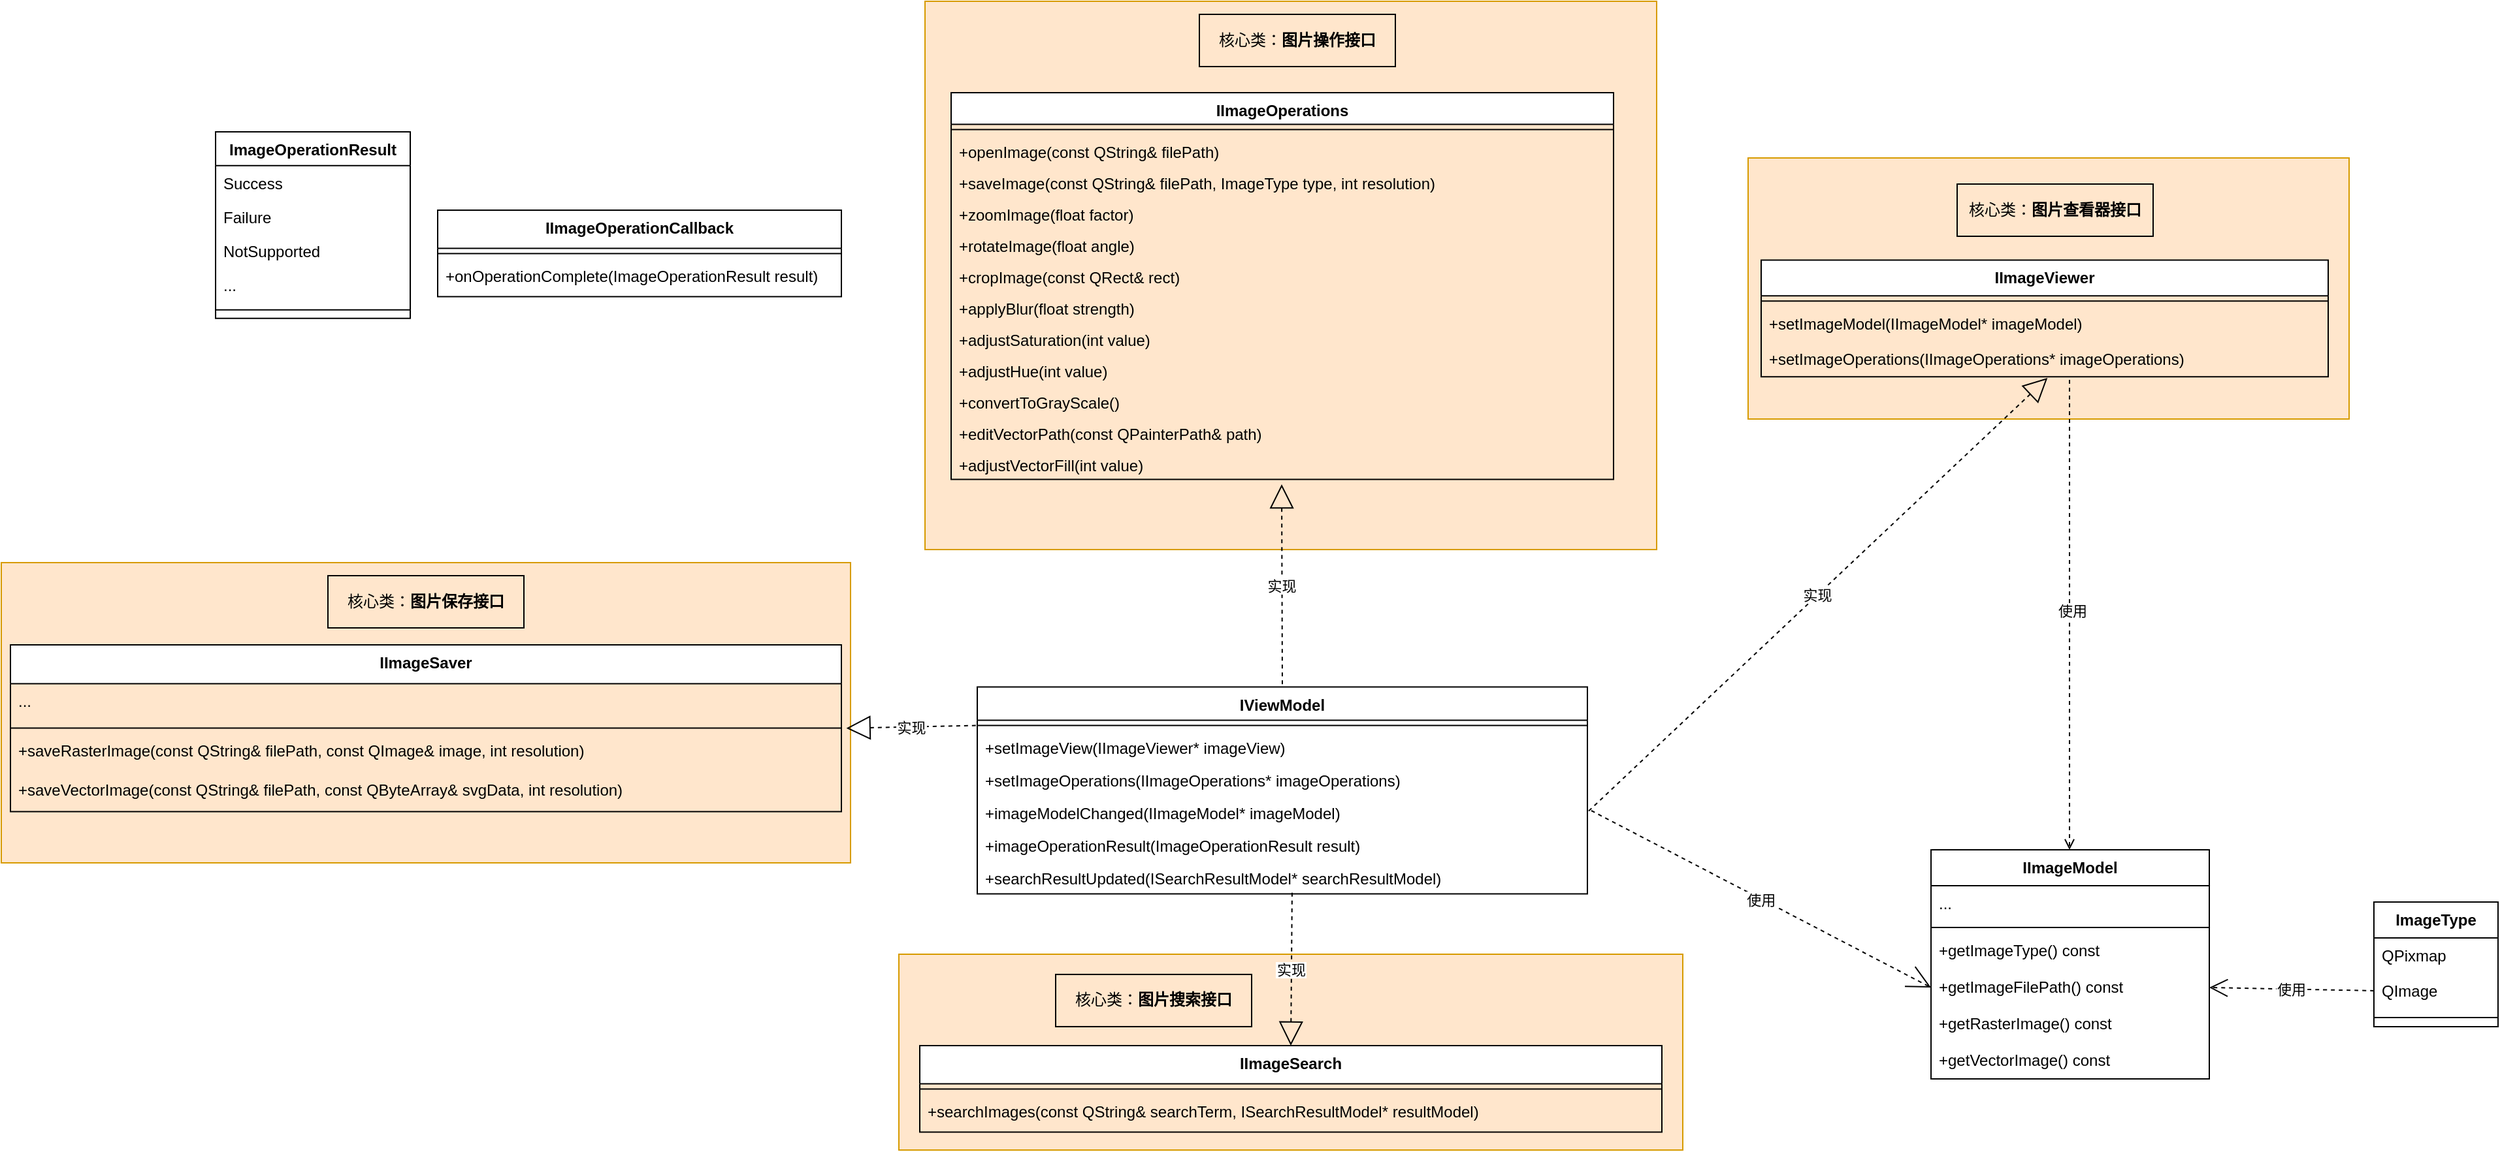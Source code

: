 <mxfile version="21.6.6" type="github">
  <diagram name="第 1 页" id="8G4OzASdrZZu8vnJjRQt">
    <mxGraphModel dx="1970" dy="2260" grid="1" gridSize="10" guides="1" tooltips="1" connect="1" arrows="1" fold="1" page="1" pageScale="1" pageWidth="827" pageHeight="1169" math="0" shadow="0">
      <root>
        <mxCell id="0" />
        <mxCell id="1" parent="0" />
        <mxCell id="LYDf1Ntx3WyGje25WLFu-184" value="" style="rounded=0;whiteSpace=wrap;html=1;fillColor=#ffe6cc;strokeColor=#d79b00;" vertex="1" parent="1">
          <mxGeometry x="820" y="710" width="600" height="150" as="geometry" />
        </mxCell>
        <mxCell id="LYDf1Ntx3WyGje25WLFu-182" value="" style="rounded=0;whiteSpace=wrap;html=1;fillColor=#ffe6cc;strokeColor=#d79b00;" vertex="1" parent="1">
          <mxGeometry x="1470" y="100" width="460" height="200" as="geometry" />
        </mxCell>
        <mxCell id="LYDf1Ntx3WyGje25WLFu-178" value="" style="rounded=0;whiteSpace=wrap;html=1;fillColor=#ffe6cc;strokeColor=#d79b00;" vertex="1" parent="1">
          <mxGeometry x="133" y="410" width="650" height="230" as="geometry" />
        </mxCell>
        <mxCell id="LYDf1Ntx3WyGje25WLFu-176" value="" style="rounded=0;whiteSpace=wrap;html=1;fillColor=#ffe6cc;strokeColor=#d79b00;" vertex="1" parent="1">
          <mxGeometry x="840" y="-20" width="560" height="420" as="geometry" />
        </mxCell>
        <mxCell id="LYDf1Ntx3WyGje25WLFu-102" value="ImageType" style="swimlane;fontStyle=1;align=center;verticalAlign=top;childLayout=stackLayout;horizontal=1;startSize=27.429;horizontalStack=0;resizeParent=1;resizeParentMax=0;resizeLast=0;collapsible=0;marginBottom=0;" vertex="1" parent="1">
          <mxGeometry x="1949" y="670.04" width="95" height="95.429" as="geometry" />
        </mxCell>
        <mxCell id="LYDf1Ntx3WyGje25WLFu-103" value="QPixmap" style="text;strokeColor=none;fillColor=none;align=left;verticalAlign=top;spacingLeft=4;spacingRight=4;overflow=hidden;rotatable=0;points=[[0,0.5],[1,0.5]];portConstraint=eastwest;" vertex="1" parent="LYDf1Ntx3WyGje25WLFu-102">
          <mxGeometry y="27.429" width="95" height="27" as="geometry" />
        </mxCell>
        <mxCell id="LYDf1Ntx3WyGje25WLFu-104" value="QImage" style="text;strokeColor=none;fillColor=none;align=left;verticalAlign=top;spacingLeft=4;spacingRight=4;overflow=hidden;rotatable=0;points=[[0,0.5],[1,0.5]];portConstraint=eastwest;" vertex="1" parent="LYDf1Ntx3WyGje25WLFu-102">
          <mxGeometry y="54.429" width="95" height="27" as="geometry" />
        </mxCell>
        <mxCell id="LYDf1Ntx3WyGje25WLFu-105" style="line;strokeWidth=1;fillColor=none;align=left;verticalAlign=middle;spacingTop=-1;spacingLeft=3;spacingRight=3;rotatable=0;labelPosition=right;points=[];portConstraint=eastwest;strokeColor=inherit;" vertex="1" parent="LYDf1Ntx3WyGje25WLFu-102">
          <mxGeometry y="81.429" width="95" height="14" as="geometry" />
        </mxCell>
        <mxCell id="LYDf1Ntx3WyGje25WLFu-106" value="IImageModel" style="swimlane;fontStyle=1;align=center;verticalAlign=top;childLayout=stackLayout;horizontal=1;startSize=27.5;horizontalStack=0;resizeParent=1;resizeParentMax=0;resizeLast=0;collapsible=0;marginBottom=0;" vertex="1" parent="1">
          <mxGeometry x="1610" y="630" width="213" height="175.5" as="geometry" />
        </mxCell>
        <mxCell id="LYDf1Ntx3WyGje25WLFu-107" value="..." style="text;strokeColor=none;fillColor=none;align=left;verticalAlign=top;spacingLeft=4;spacingRight=4;overflow=hidden;rotatable=0;points=[[0,0.5],[1,0.5]];portConstraint=eastwest;" vertex="1" parent="LYDf1Ntx3WyGje25WLFu-106">
          <mxGeometry y="27.5" width="213" height="28" as="geometry" />
        </mxCell>
        <mxCell id="LYDf1Ntx3WyGje25WLFu-108" style="line;strokeWidth=1;fillColor=none;align=left;verticalAlign=middle;spacingTop=-1;spacingLeft=3;spacingRight=3;rotatable=0;labelPosition=right;points=[];portConstraint=eastwest;strokeColor=inherit;" vertex="1" parent="LYDf1Ntx3WyGje25WLFu-106">
          <mxGeometry y="55.5" width="213" height="8" as="geometry" />
        </mxCell>
        <mxCell id="LYDf1Ntx3WyGje25WLFu-109" value="+getImageType() const" style="text;strokeColor=none;fillColor=none;align=left;verticalAlign=top;spacingLeft=4;spacingRight=4;overflow=hidden;rotatable=0;points=[[0,0.5],[1,0.5]];portConstraint=eastwest;" vertex="1" parent="LYDf1Ntx3WyGje25WLFu-106">
          <mxGeometry y="63.5" width="213" height="28" as="geometry" />
        </mxCell>
        <mxCell id="LYDf1Ntx3WyGje25WLFu-110" value="+getImageFilePath() const" style="text;strokeColor=none;fillColor=none;align=left;verticalAlign=top;spacingLeft=4;spacingRight=4;overflow=hidden;rotatable=0;points=[[0,0.5],[1,0.5]];portConstraint=eastwest;" vertex="1" parent="LYDf1Ntx3WyGje25WLFu-106">
          <mxGeometry y="91.5" width="213" height="28" as="geometry" />
        </mxCell>
        <mxCell id="LYDf1Ntx3WyGje25WLFu-111" value="+getRasterImage() const" style="text;strokeColor=none;fillColor=none;align=left;verticalAlign=top;spacingLeft=4;spacingRight=4;overflow=hidden;rotatable=0;points=[[0,0.5],[1,0.5]];portConstraint=eastwest;" vertex="1" parent="LYDf1Ntx3WyGje25WLFu-106">
          <mxGeometry y="119.5" width="213" height="28" as="geometry" />
        </mxCell>
        <mxCell id="LYDf1Ntx3WyGje25WLFu-112" value="+getVectorImage() const" style="text;strokeColor=none;fillColor=none;align=left;verticalAlign=top;spacingLeft=4;spacingRight=4;overflow=hidden;rotatable=0;points=[[0,0.5],[1,0.5]];portConstraint=eastwest;" vertex="1" parent="LYDf1Ntx3WyGje25WLFu-106">
          <mxGeometry y="147.5" width="213" height="28" as="geometry" />
        </mxCell>
        <mxCell id="LYDf1Ntx3WyGje25WLFu-117" value="ImageOperationResult" style="swimlane;fontStyle=1;align=center;verticalAlign=top;childLayout=stackLayout;horizontal=1;startSize=25.818;horizontalStack=0;resizeParent=1;resizeParentMax=0;resizeLast=0;collapsible=0;marginBottom=0;" vertex="1" parent="1">
          <mxGeometry x="297" y="80" width="149" height="142.818" as="geometry" />
        </mxCell>
        <mxCell id="LYDf1Ntx3WyGje25WLFu-118" value="Success" style="text;strokeColor=none;fillColor=none;align=left;verticalAlign=top;spacingLeft=4;spacingRight=4;overflow=hidden;rotatable=0;points=[[0,0.5],[1,0.5]];portConstraint=eastwest;" vertex="1" parent="LYDf1Ntx3WyGje25WLFu-117">
          <mxGeometry y="25.818" width="149" height="26" as="geometry" />
        </mxCell>
        <mxCell id="LYDf1Ntx3WyGje25WLFu-119" value="Failure" style="text;strokeColor=none;fillColor=none;align=left;verticalAlign=top;spacingLeft=4;spacingRight=4;overflow=hidden;rotatable=0;points=[[0,0.5],[1,0.5]];portConstraint=eastwest;" vertex="1" parent="LYDf1Ntx3WyGje25WLFu-117">
          <mxGeometry y="51.818" width="149" height="26" as="geometry" />
        </mxCell>
        <mxCell id="LYDf1Ntx3WyGje25WLFu-120" value="NotSupported" style="text;strokeColor=none;fillColor=none;align=left;verticalAlign=top;spacingLeft=4;spacingRight=4;overflow=hidden;rotatable=0;points=[[0,0.5],[1,0.5]];portConstraint=eastwest;" vertex="1" parent="LYDf1Ntx3WyGje25WLFu-117">
          <mxGeometry y="77.818" width="149" height="26" as="geometry" />
        </mxCell>
        <mxCell id="LYDf1Ntx3WyGje25WLFu-121" value="..." style="text;strokeColor=none;fillColor=none;align=left;verticalAlign=top;spacingLeft=4;spacingRight=4;overflow=hidden;rotatable=0;points=[[0,0.5],[1,0.5]];portConstraint=eastwest;" vertex="1" parent="LYDf1Ntx3WyGje25WLFu-117">
          <mxGeometry y="103.818" width="149" height="26" as="geometry" />
        </mxCell>
        <mxCell id="LYDf1Ntx3WyGje25WLFu-122" style="line;strokeWidth=1;fillColor=none;align=left;verticalAlign=middle;spacingTop=-1;spacingLeft=3;spacingRight=3;rotatable=0;labelPosition=right;points=[];portConstraint=eastwest;strokeColor=inherit;" vertex="1" parent="LYDf1Ntx3WyGje25WLFu-117">
          <mxGeometry y="129.818" width="149" height="13" as="geometry" />
        </mxCell>
        <mxCell id="LYDf1Ntx3WyGje25WLFu-123" value="IImageOperationCallback" style="swimlane;fontStyle=1;align=center;verticalAlign=top;childLayout=stackLayout;horizontal=1;startSize=29.2;horizontalStack=0;resizeParent=1;resizeParentMax=0;resizeLast=0;collapsible=0;marginBottom=0;" vertex="1" parent="1">
          <mxGeometry x="467" y="140" width="309" height="66.2" as="geometry" />
        </mxCell>
        <mxCell id="LYDf1Ntx3WyGje25WLFu-124" style="line;strokeWidth=1;fillColor=none;align=left;verticalAlign=middle;spacingTop=-1;spacingLeft=3;spacingRight=3;rotatable=0;labelPosition=right;points=[];portConstraint=eastwest;strokeColor=inherit;" vertex="1" parent="LYDf1Ntx3WyGje25WLFu-123">
          <mxGeometry y="29.2" width="309" height="8" as="geometry" />
        </mxCell>
        <mxCell id="LYDf1Ntx3WyGje25WLFu-125" value="+onOperationComplete(ImageOperationResult result)" style="text;strokeColor=none;fillColor=none;align=left;verticalAlign=top;spacingLeft=4;spacingRight=4;overflow=hidden;rotatable=0;points=[[0,0.5],[1,0.5]];portConstraint=eastwest;" vertex="1" parent="LYDf1Ntx3WyGje25WLFu-123">
          <mxGeometry y="37.2" width="309" height="29" as="geometry" />
        </mxCell>
        <mxCell id="LYDf1Ntx3WyGje25WLFu-126" value="IImageOperations" style="swimlane;fontStyle=1;align=center;verticalAlign=top;childLayout=stackLayout;horizontal=1;startSize=24.24;horizontalStack=0;resizeParent=1;resizeParentMax=0;resizeLast=0;collapsible=0;marginBottom=0;" vertex="1" parent="1">
          <mxGeometry x="860" y="50" width="507" height="296.24" as="geometry" />
        </mxCell>
        <mxCell id="LYDf1Ntx3WyGje25WLFu-127" style="line;strokeWidth=1;fillColor=none;align=left;verticalAlign=middle;spacingTop=-1;spacingLeft=3;spacingRight=3;rotatable=0;labelPosition=right;points=[];portConstraint=eastwest;strokeColor=inherit;" vertex="1" parent="LYDf1Ntx3WyGje25WLFu-126">
          <mxGeometry y="24.24" width="507" height="8" as="geometry" />
        </mxCell>
        <mxCell id="LYDf1Ntx3WyGje25WLFu-128" value="+openImage(const QString&amp; filePath)" style="text;strokeColor=none;fillColor=none;align=left;verticalAlign=top;spacingLeft=4;spacingRight=4;overflow=hidden;rotatable=0;points=[[0,0.5],[1,0.5]];portConstraint=eastwest;" vertex="1" parent="LYDf1Ntx3WyGje25WLFu-126">
          <mxGeometry y="32.24" width="507" height="24" as="geometry" />
        </mxCell>
        <mxCell id="LYDf1Ntx3WyGje25WLFu-129" value="+saveImage(const QString&amp; filePath, ImageType type, int resolution)" style="text;strokeColor=none;fillColor=none;align=left;verticalAlign=top;spacingLeft=4;spacingRight=4;overflow=hidden;rotatable=0;points=[[0,0.5],[1,0.5]];portConstraint=eastwest;" vertex="1" parent="LYDf1Ntx3WyGje25WLFu-126">
          <mxGeometry y="56.24" width="507" height="24" as="geometry" />
        </mxCell>
        <mxCell id="LYDf1Ntx3WyGje25WLFu-130" value="+zoomImage(float factor)" style="text;strokeColor=none;fillColor=none;align=left;verticalAlign=top;spacingLeft=4;spacingRight=4;overflow=hidden;rotatable=0;points=[[0,0.5],[1,0.5]];portConstraint=eastwest;" vertex="1" parent="LYDf1Ntx3WyGje25WLFu-126">
          <mxGeometry y="80.24" width="507" height="24" as="geometry" />
        </mxCell>
        <mxCell id="LYDf1Ntx3WyGje25WLFu-131" value="+rotateImage(float angle)" style="text;strokeColor=none;fillColor=none;align=left;verticalAlign=top;spacingLeft=4;spacingRight=4;overflow=hidden;rotatable=0;points=[[0,0.5],[1,0.5]];portConstraint=eastwest;" vertex="1" parent="LYDf1Ntx3WyGje25WLFu-126">
          <mxGeometry y="104.24" width="507" height="24" as="geometry" />
        </mxCell>
        <mxCell id="LYDf1Ntx3WyGje25WLFu-132" value="+cropImage(const QRect&amp; rect)" style="text;strokeColor=none;fillColor=none;align=left;verticalAlign=top;spacingLeft=4;spacingRight=4;overflow=hidden;rotatable=0;points=[[0,0.5],[1,0.5]];portConstraint=eastwest;" vertex="1" parent="LYDf1Ntx3WyGje25WLFu-126">
          <mxGeometry y="128.24" width="507" height="24" as="geometry" />
        </mxCell>
        <mxCell id="LYDf1Ntx3WyGje25WLFu-133" value="+applyBlur(float strength)" style="text;strokeColor=none;fillColor=none;align=left;verticalAlign=top;spacingLeft=4;spacingRight=4;overflow=hidden;rotatable=0;points=[[0,0.5],[1,0.5]];portConstraint=eastwest;" vertex="1" parent="LYDf1Ntx3WyGje25WLFu-126">
          <mxGeometry y="152.24" width="507" height="24" as="geometry" />
        </mxCell>
        <mxCell id="LYDf1Ntx3WyGje25WLFu-134" value="+adjustSaturation(int value)" style="text;strokeColor=none;fillColor=none;align=left;verticalAlign=top;spacingLeft=4;spacingRight=4;overflow=hidden;rotatable=0;points=[[0,0.5],[1,0.5]];portConstraint=eastwest;" vertex="1" parent="LYDf1Ntx3WyGje25WLFu-126">
          <mxGeometry y="176.24" width="507" height="24" as="geometry" />
        </mxCell>
        <mxCell id="LYDf1Ntx3WyGje25WLFu-135" value="+adjustHue(int value)" style="text;strokeColor=none;fillColor=none;align=left;verticalAlign=top;spacingLeft=4;spacingRight=4;overflow=hidden;rotatable=0;points=[[0,0.5],[1,0.5]];portConstraint=eastwest;" vertex="1" parent="LYDf1Ntx3WyGje25WLFu-126">
          <mxGeometry y="200.24" width="507" height="24" as="geometry" />
        </mxCell>
        <mxCell id="LYDf1Ntx3WyGje25WLFu-136" value="+convertToGrayScale()" style="text;strokeColor=none;fillColor=none;align=left;verticalAlign=top;spacingLeft=4;spacingRight=4;overflow=hidden;rotatable=0;points=[[0,0.5],[1,0.5]];portConstraint=eastwest;" vertex="1" parent="LYDf1Ntx3WyGje25WLFu-126">
          <mxGeometry y="224.24" width="507" height="24" as="geometry" />
        </mxCell>
        <mxCell id="LYDf1Ntx3WyGje25WLFu-137" value="+editVectorPath(const QPainterPath&amp; path)" style="text;strokeColor=none;fillColor=none;align=left;verticalAlign=top;spacingLeft=4;spacingRight=4;overflow=hidden;rotatable=0;points=[[0,0.5],[1,0.5]];portConstraint=eastwest;" vertex="1" parent="LYDf1Ntx3WyGje25WLFu-126">
          <mxGeometry y="248.24" width="507" height="24" as="geometry" />
        </mxCell>
        <mxCell id="LYDf1Ntx3WyGje25WLFu-138" value="+adjustVectorFill(int value)" style="text;strokeColor=none;fillColor=none;align=left;verticalAlign=top;spacingLeft=4;spacingRight=4;overflow=hidden;rotatable=0;points=[[0,0.5],[1,0.5]];portConstraint=eastwest;" vertex="1" parent="LYDf1Ntx3WyGje25WLFu-126">
          <mxGeometry y="272.24" width="507" height="24" as="geometry" />
        </mxCell>
        <mxCell id="LYDf1Ntx3WyGje25WLFu-139" value="IImageSearch" style="swimlane;fontStyle=1;align=center;verticalAlign=top;childLayout=stackLayout;horizontal=1;startSize=29.2;horizontalStack=0;resizeParent=1;resizeParentMax=0;resizeLast=0;collapsible=0;marginBottom=0;" vertex="1" parent="1">
          <mxGeometry x="836" y="780" width="568" height="66.2" as="geometry" />
        </mxCell>
        <mxCell id="LYDf1Ntx3WyGje25WLFu-140" style="line;strokeWidth=1;fillColor=none;align=left;verticalAlign=middle;spacingTop=-1;spacingLeft=3;spacingRight=3;rotatable=0;labelPosition=right;points=[];portConstraint=eastwest;strokeColor=inherit;" vertex="1" parent="LYDf1Ntx3WyGje25WLFu-139">
          <mxGeometry y="29.2" width="568" height="8" as="geometry" />
        </mxCell>
        <mxCell id="LYDf1Ntx3WyGje25WLFu-141" value="+searchImages(const QString&amp; searchTerm, ISearchResultModel* resultModel)" style="text;strokeColor=none;fillColor=none;align=left;verticalAlign=top;spacingLeft=4;spacingRight=4;overflow=hidden;rotatable=0;points=[[0,0.5],[1,0.5]];portConstraint=eastwest;" vertex="1" parent="LYDf1Ntx3WyGje25WLFu-139">
          <mxGeometry y="37.2" width="568" height="29" as="geometry" />
        </mxCell>
        <mxCell id="LYDf1Ntx3WyGje25WLFu-174" style="edgeStyle=orthogonalEdgeStyle;rounded=0;orthogonalLoop=1;jettySize=auto;html=1;dashed=1;endArrow=open;endFill=0;" edge="1" parent="1" target="LYDf1Ntx3WyGje25WLFu-106">
          <mxGeometry relative="1" as="geometry">
            <mxPoint x="1716" y="270" as="sourcePoint" />
          </mxGeometry>
        </mxCell>
        <mxCell id="LYDf1Ntx3WyGje25WLFu-175" value="使用" style="edgeLabel;html=1;align=center;verticalAlign=middle;resizable=0;points=[];" vertex="1" connectable="0" parent="LYDf1Ntx3WyGje25WLFu-174">
          <mxGeometry x="-0.018" y="2" relative="1" as="geometry">
            <mxPoint as="offset" />
          </mxGeometry>
        </mxCell>
        <mxCell id="LYDf1Ntx3WyGje25WLFu-142" value="IImageViewer" style="swimlane;fontStyle=1;align=center;verticalAlign=top;childLayout=stackLayout;horizontal=1;startSize=27.429;horizontalStack=0;resizeParent=1;resizeParentMax=0;resizeLast=0;collapsible=0;marginBottom=0;" vertex="1" parent="1">
          <mxGeometry x="1480" y="178.24" width="434" height="89.429" as="geometry" />
        </mxCell>
        <mxCell id="LYDf1Ntx3WyGje25WLFu-143" style="line;strokeWidth=1;fillColor=none;align=left;verticalAlign=middle;spacingTop=-1;spacingLeft=3;spacingRight=3;rotatable=0;labelPosition=right;points=[];portConstraint=eastwest;strokeColor=inherit;" vertex="1" parent="LYDf1Ntx3WyGje25WLFu-142">
          <mxGeometry y="27.429" width="434" height="8" as="geometry" />
        </mxCell>
        <mxCell id="LYDf1Ntx3WyGje25WLFu-144" value="+setImageModel(IImageModel* imageModel)" style="text;strokeColor=none;fillColor=none;align=left;verticalAlign=top;spacingLeft=4;spacingRight=4;overflow=hidden;rotatable=0;points=[[0,0.5],[1,0.5]];portConstraint=eastwest;" vertex="1" parent="LYDf1Ntx3WyGje25WLFu-142">
          <mxGeometry y="35.429" width="434" height="27" as="geometry" />
        </mxCell>
        <mxCell id="LYDf1Ntx3WyGje25WLFu-145" value="+setImageOperations(IImageOperations* imageOperations)" style="text;strokeColor=none;fillColor=none;align=left;verticalAlign=top;spacingLeft=4;spacingRight=4;overflow=hidden;rotatable=0;points=[[0,0.5],[1,0.5]];portConstraint=eastwest;" vertex="1" parent="LYDf1Ntx3WyGje25WLFu-142">
          <mxGeometry y="62.429" width="434" height="27" as="geometry" />
        </mxCell>
        <mxCell id="LYDf1Ntx3WyGje25WLFu-149" value="IImageSaver" style="swimlane;fontStyle=1;align=center;verticalAlign=top;childLayout=stackLayout;horizontal=1;startSize=29.75;horizontalStack=0;resizeParent=1;resizeParentMax=0;resizeLast=0;collapsible=0;marginBottom=0;" vertex="1" parent="1">
          <mxGeometry x="140" y="472.99" width="636" height="127.75" as="geometry" />
        </mxCell>
        <mxCell id="LYDf1Ntx3WyGje25WLFu-150" value="..." style="text;strokeColor=none;fillColor=none;align=left;verticalAlign=top;spacingLeft=4;spacingRight=4;overflow=hidden;rotatable=0;points=[[0,0.5],[1,0.5]];portConstraint=eastwest;" vertex="1" parent="LYDf1Ntx3WyGje25WLFu-149">
          <mxGeometry y="29.75" width="636" height="30" as="geometry" />
        </mxCell>
        <mxCell id="LYDf1Ntx3WyGje25WLFu-151" style="line;strokeWidth=1;fillColor=none;align=left;verticalAlign=middle;spacingTop=-1;spacingLeft=3;spacingRight=3;rotatable=0;labelPosition=right;points=[];portConstraint=eastwest;strokeColor=inherit;" vertex="1" parent="LYDf1Ntx3WyGje25WLFu-149">
          <mxGeometry y="59.75" width="636" height="8" as="geometry" />
        </mxCell>
        <mxCell id="LYDf1Ntx3WyGje25WLFu-152" value="+saveRasterImage(const QString&amp; filePath, const QImage&amp; image, int resolution)" style="text;strokeColor=none;fillColor=none;align=left;verticalAlign=top;spacingLeft=4;spacingRight=4;overflow=hidden;rotatable=0;points=[[0,0.5],[1,0.5]];portConstraint=eastwest;" vertex="1" parent="LYDf1Ntx3WyGje25WLFu-149">
          <mxGeometry y="67.75" width="636" height="30" as="geometry" />
        </mxCell>
        <mxCell id="LYDf1Ntx3WyGje25WLFu-153" value="+saveVectorImage(const QString&amp; filePath, const QByteArray&amp; svgData, int resolution)" style="text;strokeColor=none;fillColor=none;align=left;verticalAlign=top;spacingLeft=4;spacingRight=4;overflow=hidden;rotatable=0;points=[[0,0.5],[1,0.5]];portConstraint=eastwest;" vertex="1" parent="LYDf1Ntx3WyGje25WLFu-149">
          <mxGeometry y="97.75" width="636" height="30" as="geometry" />
        </mxCell>
        <mxCell id="LYDf1Ntx3WyGje25WLFu-154" value="IViewModel" style="swimlane;fontStyle=1;align=center;verticalAlign=top;childLayout=stackLayout;horizontal=1;startSize=25.385;horizontalStack=0;resizeParent=1;resizeParentMax=0;resizeLast=0;collapsible=0;marginBottom=0;" vertex="1" parent="1">
          <mxGeometry x="880" y="505.31" width="467" height="158.385" as="geometry" />
        </mxCell>
        <mxCell id="LYDf1Ntx3WyGje25WLFu-155" style="line;strokeWidth=1;fillColor=none;align=left;verticalAlign=middle;spacingTop=-1;spacingLeft=3;spacingRight=3;rotatable=0;labelPosition=right;points=[];portConstraint=eastwest;strokeColor=inherit;" vertex="1" parent="LYDf1Ntx3WyGje25WLFu-154">
          <mxGeometry y="25.385" width="467" height="8" as="geometry" />
        </mxCell>
        <mxCell id="LYDf1Ntx3WyGje25WLFu-156" value="+setImageView(IImageViewer* imageView)" style="text;strokeColor=none;fillColor=none;align=left;verticalAlign=top;spacingLeft=4;spacingRight=4;overflow=hidden;rotatable=0;points=[[0,0.5],[1,0.5]];portConstraint=eastwest;" vertex="1" parent="LYDf1Ntx3WyGje25WLFu-154">
          <mxGeometry y="33.385" width="467" height="25" as="geometry" />
        </mxCell>
        <mxCell id="LYDf1Ntx3WyGje25WLFu-157" value="+setImageOperations(IImageOperations* imageOperations)" style="text;strokeColor=none;fillColor=none;align=left;verticalAlign=top;spacingLeft=4;spacingRight=4;overflow=hidden;rotatable=0;points=[[0,0.5],[1,0.5]];portConstraint=eastwest;" vertex="1" parent="LYDf1Ntx3WyGje25WLFu-154">
          <mxGeometry y="58.385" width="467" height="25" as="geometry" />
        </mxCell>
        <mxCell id="LYDf1Ntx3WyGje25WLFu-158" value="+imageModelChanged(IImageModel* imageModel)" style="text;strokeColor=none;fillColor=none;align=left;verticalAlign=top;spacingLeft=4;spacingRight=4;overflow=hidden;rotatable=0;points=[[0,0.5],[1,0.5]];portConstraint=eastwest;" vertex="1" parent="LYDf1Ntx3WyGje25WLFu-154">
          <mxGeometry y="83.385" width="467" height="25" as="geometry" />
        </mxCell>
        <mxCell id="LYDf1Ntx3WyGje25WLFu-159" value="+imageOperationResult(ImageOperationResult result)" style="text;strokeColor=none;fillColor=none;align=left;verticalAlign=top;spacingLeft=4;spacingRight=4;overflow=hidden;rotatable=0;points=[[0,0.5],[1,0.5]];portConstraint=eastwest;" vertex="1" parent="LYDf1Ntx3WyGje25WLFu-154">
          <mxGeometry y="108.385" width="467" height="25" as="geometry" />
        </mxCell>
        <mxCell id="LYDf1Ntx3WyGje25WLFu-160" value="+searchResultUpdated(ISearchResultModel* searchResultModel)" style="text;strokeColor=none;fillColor=none;align=left;verticalAlign=top;spacingLeft=4;spacingRight=4;overflow=hidden;rotatable=0;points=[[0,0.5],[1,0.5]];portConstraint=eastwest;" vertex="1" parent="LYDf1Ntx3WyGje25WLFu-154">
          <mxGeometry y="133.385" width="467" height="25" as="geometry" />
        </mxCell>
        <mxCell id="LYDf1Ntx3WyGje25WLFu-161" value="使用" style="curved=1;dashed=1;startArrow=none;endArrow=open;endSize=12;entryX=1;entryY=0.5;rounded=0;entryDx=0;entryDy=0;exitX=0;exitY=0.5;exitDx=0;exitDy=0;" edge="1" parent="1" source="LYDf1Ntx3WyGje25WLFu-104" target="LYDf1Ntx3WyGje25WLFu-110">
          <mxGeometry relative="1" as="geometry">
            <Array as="points" />
            <mxPoint x="2595" y="638.69" as="sourcePoint" />
          </mxGeometry>
        </mxCell>
        <mxCell id="LYDf1Ntx3WyGje25WLFu-164" value="使用" style="dashed=1;startArrow=open;startSize=16;startFill=0;endArrow=none;rounded=0;exitX=0;exitY=0.5;exitDx=0;exitDy=0;" edge="1" parent="1" source="LYDf1Ntx3WyGje25WLFu-110">
          <mxGeometry relative="1" as="geometry">
            <mxPoint x="1697" y="719" as="sourcePoint" />
            <mxPoint x="1350" y="600" as="targetPoint" />
          </mxGeometry>
        </mxCell>
        <mxCell id="LYDf1Ntx3WyGje25WLFu-166" value="实现" style="dashed=1;startArrow=block;startSize=16;startFill=0;endArrow=none;rounded=0;entryX=0.5;entryY=0;entryDx=0;entryDy=0;" edge="1" parent="1" target="LYDf1Ntx3WyGje25WLFu-154">
          <mxGeometry relative="1" as="geometry">
            <mxPoint x="1113" y="350" as="sourcePoint" />
            <mxPoint x="840" y="520" as="targetPoint" />
          </mxGeometry>
        </mxCell>
        <mxCell id="LYDf1Ntx3WyGje25WLFu-167" value="实现" style="dashed=1;startArrow=block;startSize=16;startFill=0;endArrow=none;exitX=0.5;exitY=0;entryX=0.516;entryY=0.961;rounded=0;entryDx=0;entryDy=0;entryPerimeter=0;exitDx=0;exitDy=0;" edge="1" parent="1" source="LYDf1Ntx3WyGje25WLFu-139" target="LYDf1Ntx3WyGje25WLFu-160">
          <mxGeometry relative="1" as="geometry" />
        </mxCell>
        <mxCell id="LYDf1Ntx3WyGje25WLFu-171" value="实现" style="dashed=1;startArrow=block;startSize=16;startFill=0;endArrow=none;exitX=1.006;exitY=-0.129;entryX=0.0;entryY=0.186;rounded=0;exitDx=0;exitDy=0;exitPerimeter=0;" edge="1" parent="1" source="LYDf1Ntx3WyGje25WLFu-152" target="LYDf1Ntx3WyGje25WLFu-154">
          <mxGeometry relative="1" as="geometry" />
        </mxCell>
        <mxCell id="LYDf1Ntx3WyGje25WLFu-177" value="&lt;font style=&quot;font-size: 12px;&quot;&gt;核心类：&lt;b&gt;图片操作接口&lt;/b&gt;&lt;/font&gt;" style="text;strokeColor=default;align=center;fillColor=none;html=1;verticalAlign=middle;whiteSpace=wrap;rounded=0;fontFamily=宋体;" vertex="1" parent="1">
          <mxGeometry x="1050" y="-10" width="150" height="40" as="geometry" />
        </mxCell>
        <mxCell id="LYDf1Ntx3WyGje25WLFu-179" value="&lt;font style=&quot;font-size: 12px;&quot;&gt;核心类：&lt;b&gt;图片保存接口&lt;/b&gt;&lt;/font&gt;" style="text;strokeColor=default;align=center;fillColor=none;html=1;verticalAlign=middle;whiteSpace=wrap;rounded=0;fontFamily=宋体;" vertex="1" parent="1">
          <mxGeometry x="383" y="420" width="150" height="40" as="geometry" />
        </mxCell>
        <mxCell id="LYDf1Ntx3WyGje25WLFu-180" value="实现" style="dashed=1;startArrow=block;startSize=16;startFill=0;endArrow=none;rounded=0;entryX=1;entryY=0.5;entryDx=0;entryDy=0;exitX=0.505;exitY=1.03;exitDx=0;exitDy=0;exitPerimeter=0;" edge="1" parent="1" source="LYDf1Ntx3WyGje25WLFu-145" target="LYDf1Ntx3WyGje25WLFu-158">
          <mxGeometry relative="1" as="geometry">
            <mxPoint x="1560" y="380" as="sourcePoint" />
            <mxPoint x="1560" y="535" as="targetPoint" />
          </mxGeometry>
        </mxCell>
        <mxCell id="LYDf1Ntx3WyGje25WLFu-183" value="&lt;font style=&quot;font-size: 12px;&quot;&gt;核心类：&lt;/font&gt;&lt;b&gt;图片查看器接口&lt;/b&gt;" style="text;strokeColor=default;align=center;fillColor=none;html=1;verticalAlign=middle;whiteSpace=wrap;rounded=0;fontFamily=宋体;" vertex="1" parent="1">
          <mxGeometry x="1630" y="120" width="150" height="40" as="geometry" />
        </mxCell>
        <mxCell id="LYDf1Ntx3WyGje25WLFu-185" value="&lt;font style=&quot;font-size: 12px;&quot;&gt;核心类：&lt;b&gt;图片搜索接口&lt;/b&gt;&lt;/font&gt;" style="text;strokeColor=default;align=center;fillColor=none;html=1;verticalAlign=middle;whiteSpace=wrap;rounded=0;fontFamily=宋体;" vertex="1" parent="1">
          <mxGeometry x="940" y="725.47" width="150" height="40" as="geometry" />
        </mxCell>
      </root>
    </mxGraphModel>
  </diagram>
</mxfile>
